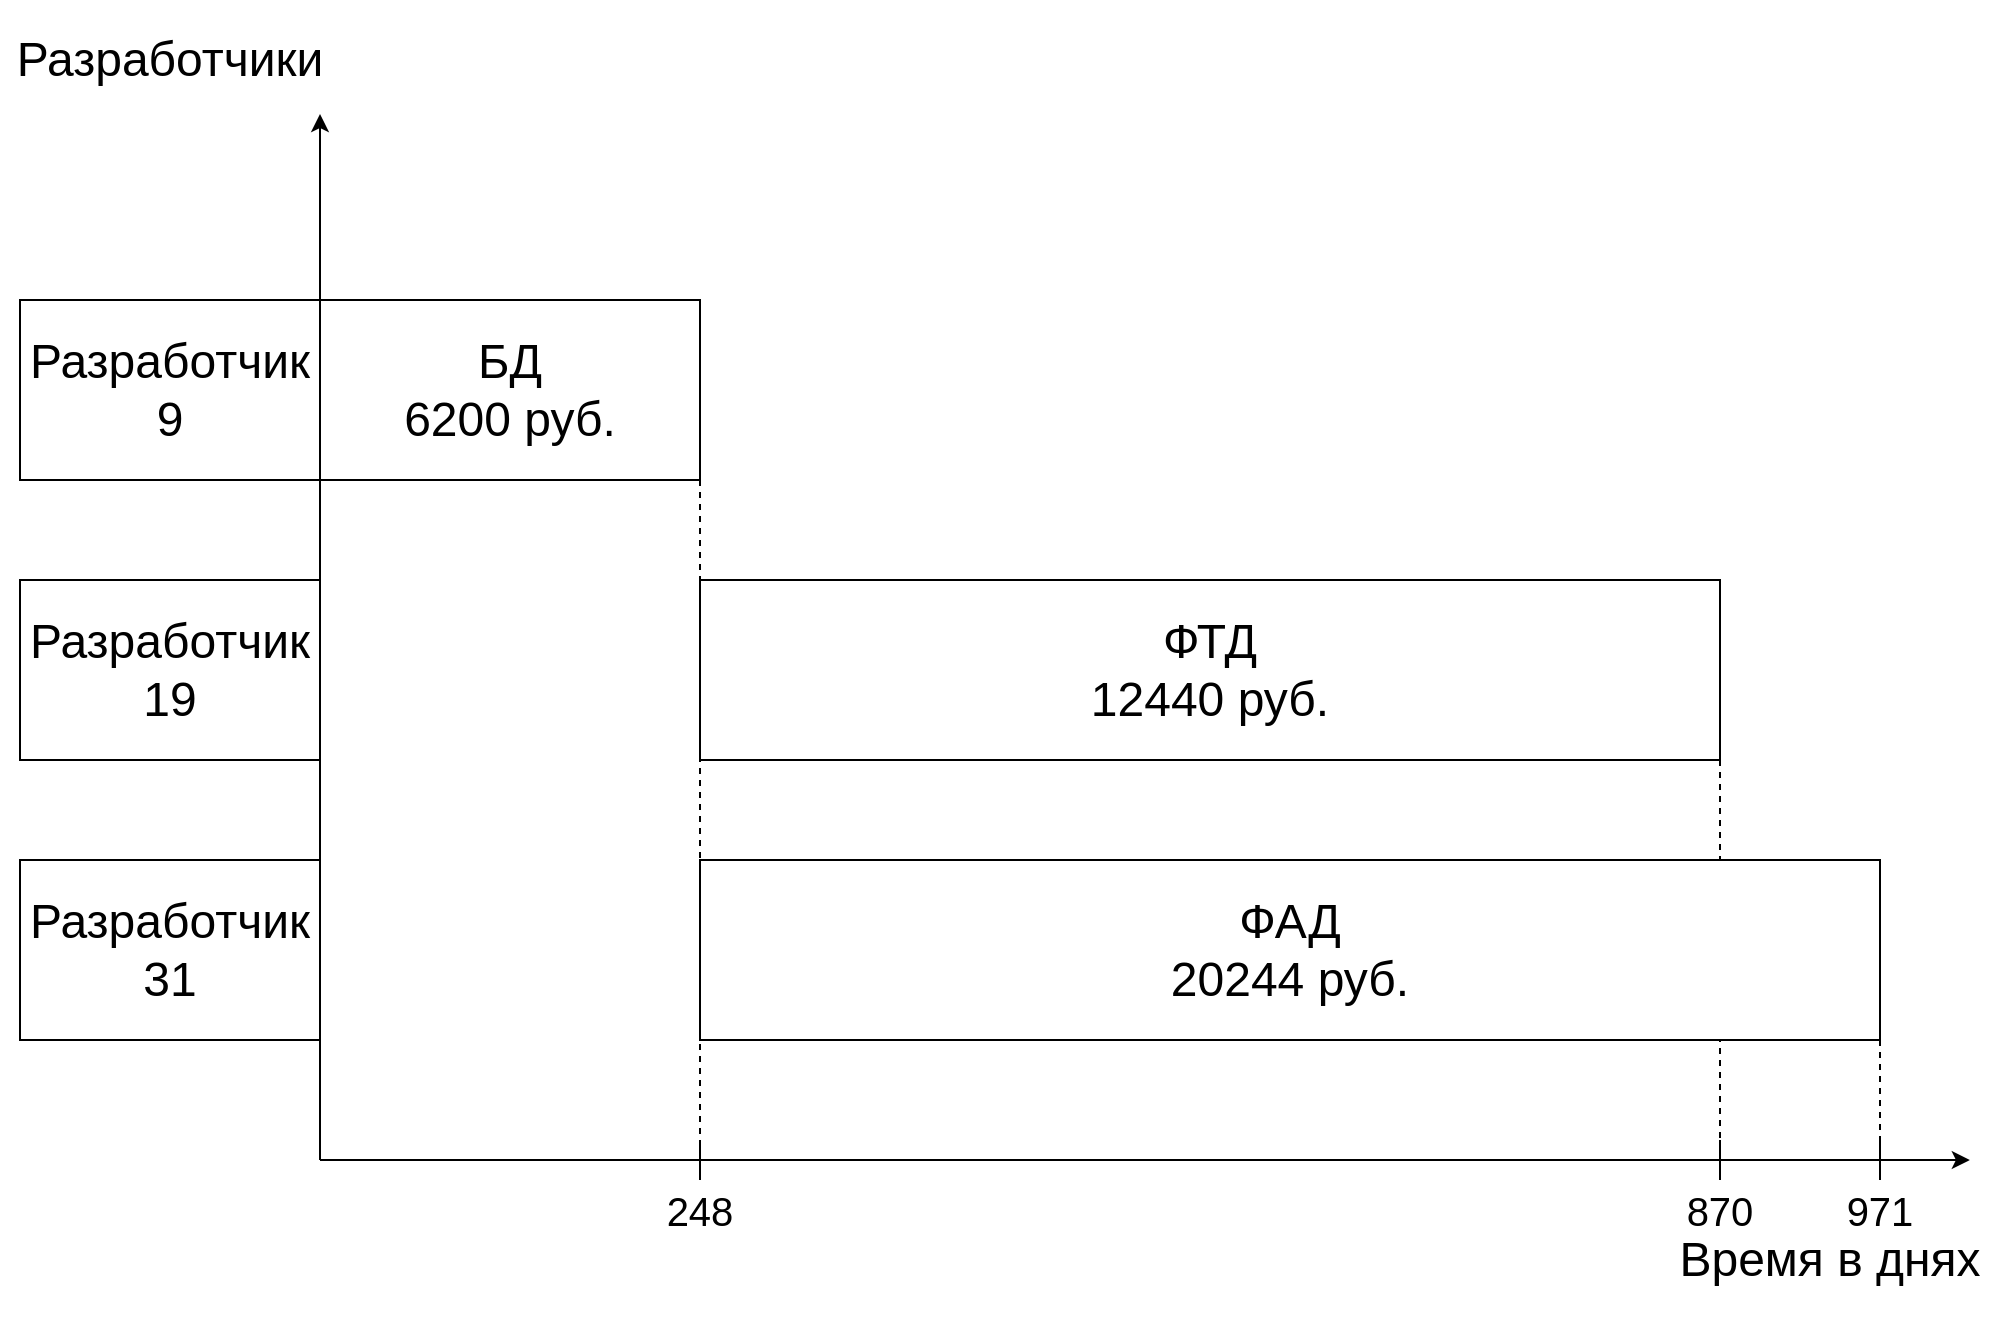 <mxfile version="22.0.8" type="device">
  <diagram name="Страница — 1" id="oxzbA5n8rJRtIyU1qTe0">
    <mxGraphModel dx="1548" dy="886" grid="1" gridSize="10" guides="1" tooltips="1" connect="1" arrows="1" fold="1" page="1" pageScale="1" pageWidth="1169" pageHeight="1654" math="0" shadow="0">
      <root>
        <mxCell id="0" />
        <mxCell id="1" parent="0" />
        <mxCell id="4M073sMEAIMgYrIw7gIp-18" value="" style="endArrow=classic;html=1;rounded=0;" edge="1" parent="1">
          <mxGeometry width="50" height="50" relative="1" as="geometry">
            <mxPoint x="240" y="747" as="sourcePoint" />
            <mxPoint x="240" y="224.0" as="targetPoint" />
          </mxGeometry>
        </mxCell>
        <mxCell id="4M073sMEAIMgYrIw7gIp-19" value="" style="endArrow=classic;html=1;rounded=0;" edge="1" parent="1">
          <mxGeometry width="50" height="50" relative="1" as="geometry">
            <mxPoint x="240" y="747" as="sourcePoint" />
            <mxPoint x="1064.923" y="747" as="targetPoint" />
          </mxGeometry>
        </mxCell>
        <mxCell id="4M073sMEAIMgYrIw7gIp-20" value="&lt;font style=&quot;font-size: 24px;&quot;&gt;Разработчик&lt;br style=&quot;border-color: var(--border-color);&quot;&gt;31&lt;br&gt;&lt;/font&gt;" style="rounded=0;whiteSpace=wrap;html=1;" vertex="1" parent="1">
          <mxGeometry x="90" y="597" width="150" height="90" as="geometry" />
        </mxCell>
        <mxCell id="4M073sMEAIMgYrIw7gIp-21" value="&lt;span style=&quot;font-size: 24px;&quot;&gt;Разработчик&lt;br&gt;19&lt;br&gt;&lt;/span&gt;" style="rounded=0;whiteSpace=wrap;html=1;" vertex="1" parent="1">
          <mxGeometry x="90" y="457" width="150" height="90" as="geometry" />
        </mxCell>
        <mxCell id="4M073sMEAIMgYrIw7gIp-22" value="&lt;font style=&quot;font-size: 24px;&quot;&gt;Разработчик&lt;br style=&quot;border-color: var(--border-color);&quot;&gt;9&lt;br&gt;&lt;/font&gt;" style="rounded=0;whiteSpace=wrap;html=1;" vertex="1" parent="1">
          <mxGeometry x="90" y="317" width="150" height="90" as="geometry" />
        </mxCell>
        <mxCell id="4M073sMEAIMgYrIw7gIp-23" value="&lt;font style=&quot;font-size: 24px;&quot;&gt;Разработчики&lt;/font&gt;" style="text;html=1;strokeColor=none;fillColor=none;align=center;verticalAlign=middle;whiteSpace=wrap;rounded=0;" vertex="1" parent="1">
          <mxGeometry x="80" y="167" width="170" height="60" as="geometry" />
        </mxCell>
        <mxCell id="4M073sMEAIMgYrIw7gIp-24" value="&lt;font style=&quot;font-size: 24px;&quot;&gt;Время в днях&lt;/font&gt;" style="text;html=1;strokeColor=none;fillColor=none;align=center;verticalAlign=middle;whiteSpace=wrap;rounded=0;" vertex="1" parent="1">
          <mxGeometry x="910" y="767" width="170" height="60" as="geometry" />
        </mxCell>
        <mxCell id="4M073sMEAIMgYrIw7gIp-25" value="&lt;font style=&quot;font-size: 24px;&quot;&gt;БД&lt;br&gt;6200 руб.&lt;br&gt;&lt;/font&gt;" style="rounded=0;whiteSpace=wrap;html=1;" vertex="1" parent="1">
          <mxGeometry x="240" y="317" width="190" height="90" as="geometry" />
        </mxCell>
        <mxCell id="4M073sMEAIMgYrIw7gIp-27" value="248" style="text;html=1;strokeColor=none;fillColor=none;align=center;verticalAlign=middle;whiteSpace=wrap;rounded=0;fontSize=20;" vertex="1" parent="1">
          <mxGeometry x="400" y="757" width="60" height="30" as="geometry" />
        </mxCell>
        <mxCell id="4M073sMEAIMgYrIw7gIp-34" value="870" style="text;html=1;strokeColor=none;fillColor=none;align=center;verticalAlign=middle;whiteSpace=wrap;rounded=0;fontSize=20;" vertex="1" parent="1">
          <mxGeometry x="910" y="757" width="60" height="30" as="geometry" />
        </mxCell>
        <mxCell id="4M073sMEAIMgYrIw7gIp-36" value="" style="endArrow=none;html=1;rounded=0;exitX=0.5;exitY=0;exitDx=0;exitDy=0;" edge="1" parent="1">
          <mxGeometry width="50" height="50" relative="1" as="geometry">
            <mxPoint x="430" y="757" as="sourcePoint" />
            <mxPoint x="430" y="737" as="targetPoint" />
          </mxGeometry>
        </mxCell>
        <mxCell id="4M073sMEAIMgYrIw7gIp-43" value="" style="endArrow=none;html=1;rounded=0;exitX=0.5;exitY=0;exitDx=0;exitDy=0;" edge="1" parent="1">
          <mxGeometry width="50" height="50" relative="1" as="geometry">
            <mxPoint x="940.0" y="757" as="sourcePoint" />
            <mxPoint x="940.0" y="737" as="targetPoint" />
          </mxGeometry>
        </mxCell>
        <mxCell id="4M073sMEAIMgYrIw7gIp-45" value="971" style="text;html=1;strokeColor=none;fillColor=none;align=center;verticalAlign=middle;whiteSpace=wrap;rounded=0;fontSize=20;" vertex="1" parent="1">
          <mxGeometry x="990" y="757" width="60" height="30" as="geometry" />
        </mxCell>
        <mxCell id="4M073sMEAIMgYrIw7gIp-49" value="&lt;font style=&quot;font-size: 24px;&quot;&gt;ФТД&lt;br&gt;12440 руб.&lt;br&gt;&lt;/font&gt;" style="rounded=0;whiteSpace=wrap;html=1;" vertex="1" parent="1">
          <mxGeometry x="430" y="457" width="510" height="90" as="geometry" />
        </mxCell>
        <mxCell id="4M073sMEAIMgYrIw7gIp-50" value="" style="endArrow=none;dashed=1;html=1;rounded=0;exitX=1;exitY=1;exitDx=0;exitDy=0;" edge="1" parent="1" source="4M073sMEAIMgYrIw7gIp-25">
          <mxGeometry width="50" height="50" relative="1" as="geometry">
            <mxPoint x="610" y="560" as="sourcePoint" />
            <mxPoint x="430" y="750" as="targetPoint" />
          </mxGeometry>
        </mxCell>
        <mxCell id="4M073sMEAIMgYrIw7gIp-51" value="" style="endArrow=none;dashed=1;html=1;rounded=0;exitX=1;exitY=1;exitDx=0;exitDy=0;" edge="1" parent="1">
          <mxGeometry width="50" height="50" relative="1" as="geometry">
            <mxPoint x="940" y="547" as="sourcePoint" />
            <mxPoint x="940" y="750" as="targetPoint" />
          </mxGeometry>
        </mxCell>
        <mxCell id="4M073sMEAIMgYrIw7gIp-52" value="&lt;font style=&quot;font-size: 24px;&quot;&gt;ФАД&lt;br&gt;20244 руб.&lt;br&gt;&lt;/font&gt;" style="rounded=0;whiteSpace=wrap;html=1;" vertex="1" parent="1">
          <mxGeometry x="430" y="597" width="590" height="90" as="geometry" />
        </mxCell>
        <mxCell id="4M073sMEAIMgYrIw7gIp-53" value="" style="endArrow=none;dashed=1;html=1;rounded=0;exitX=1;exitY=1;exitDx=0;exitDy=0;" edge="1" parent="1" source="4M073sMEAIMgYrIw7gIp-52">
          <mxGeometry width="50" height="50" relative="1" as="geometry">
            <mxPoint x="1090" y="510" as="sourcePoint" />
            <mxPoint x="1020" y="750" as="targetPoint" />
          </mxGeometry>
        </mxCell>
        <mxCell id="4M073sMEAIMgYrIw7gIp-54" value="" style="endArrow=none;html=1;rounded=0;exitX=0.5;exitY=0;exitDx=0;exitDy=0;" edge="1" parent="1">
          <mxGeometry width="50" height="50" relative="1" as="geometry">
            <mxPoint x="1020" y="757" as="sourcePoint" />
            <mxPoint x="1020" y="737" as="targetPoint" />
          </mxGeometry>
        </mxCell>
      </root>
    </mxGraphModel>
  </diagram>
</mxfile>
